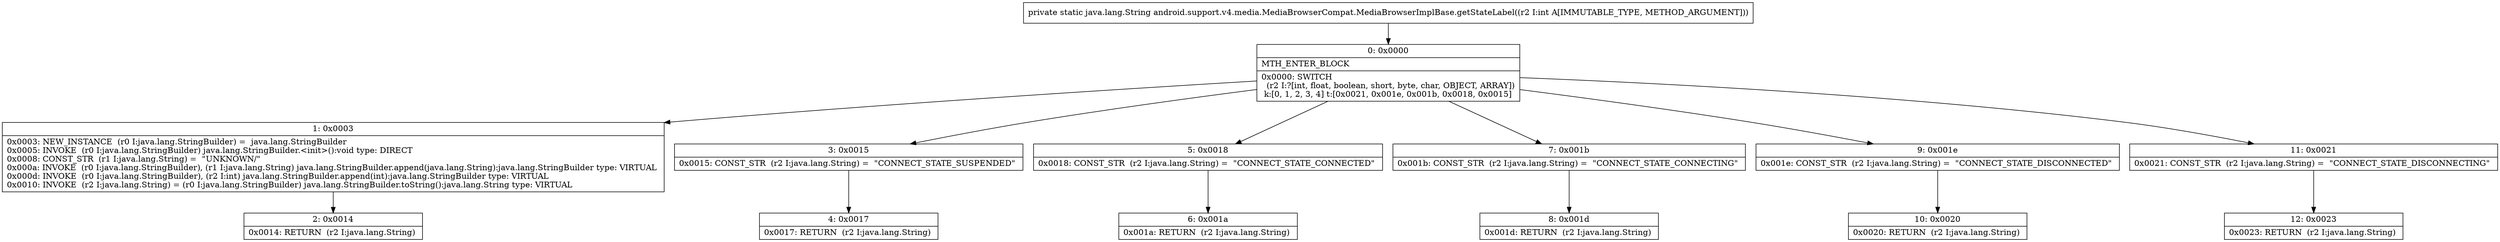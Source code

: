 digraph "CFG forandroid.support.v4.media.MediaBrowserCompat.MediaBrowserImplBase.getStateLabel(I)Ljava\/lang\/String;" {
Node_0 [shape=record,label="{0\:\ 0x0000|MTH_ENTER_BLOCK\l|0x0000: SWITCH  \l  (r2 I:?[int, float, boolean, short, byte, char, OBJECT, ARRAY])\l k:[0, 1, 2, 3, 4] t:[0x0021, 0x001e, 0x001b, 0x0018, 0x0015] \l}"];
Node_1 [shape=record,label="{1\:\ 0x0003|0x0003: NEW_INSTANCE  (r0 I:java.lang.StringBuilder) =  java.lang.StringBuilder \l0x0005: INVOKE  (r0 I:java.lang.StringBuilder) java.lang.StringBuilder.\<init\>():void type: DIRECT \l0x0008: CONST_STR  (r1 I:java.lang.String) =  \"UNKNOWN\/\" \l0x000a: INVOKE  (r0 I:java.lang.StringBuilder), (r1 I:java.lang.String) java.lang.StringBuilder.append(java.lang.String):java.lang.StringBuilder type: VIRTUAL \l0x000d: INVOKE  (r0 I:java.lang.StringBuilder), (r2 I:int) java.lang.StringBuilder.append(int):java.lang.StringBuilder type: VIRTUAL \l0x0010: INVOKE  (r2 I:java.lang.String) = (r0 I:java.lang.StringBuilder) java.lang.StringBuilder.toString():java.lang.String type: VIRTUAL \l}"];
Node_2 [shape=record,label="{2\:\ 0x0014|0x0014: RETURN  (r2 I:java.lang.String) \l}"];
Node_3 [shape=record,label="{3\:\ 0x0015|0x0015: CONST_STR  (r2 I:java.lang.String) =  \"CONNECT_STATE_SUSPENDED\" \l}"];
Node_4 [shape=record,label="{4\:\ 0x0017|0x0017: RETURN  (r2 I:java.lang.String) \l}"];
Node_5 [shape=record,label="{5\:\ 0x0018|0x0018: CONST_STR  (r2 I:java.lang.String) =  \"CONNECT_STATE_CONNECTED\" \l}"];
Node_6 [shape=record,label="{6\:\ 0x001a|0x001a: RETURN  (r2 I:java.lang.String) \l}"];
Node_7 [shape=record,label="{7\:\ 0x001b|0x001b: CONST_STR  (r2 I:java.lang.String) =  \"CONNECT_STATE_CONNECTING\" \l}"];
Node_8 [shape=record,label="{8\:\ 0x001d|0x001d: RETURN  (r2 I:java.lang.String) \l}"];
Node_9 [shape=record,label="{9\:\ 0x001e|0x001e: CONST_STR  (r2 I:java.lang.String) =  \"CONNECT_STATE_DISCONNECTED\" \l}"];
Node_10 [shape=record,label="{10\:\ 0x0020|0x0020: RETURN  (r2 I:java.lang.String) \l}"];
Node_11 [shape=record,label="{11\:\ 0x0021|0x0021: CONST_STR  (r2 I:java.lang.String) =  \"CONNECT_STATE_DISCONNECTING\" \l}"];
Node_12 [shape=record,label="{12\:\ 0x0023|0x0023: RETURN  (r2 I:java.lang.String) \l}"];
MethodNode[shape=record,label="{private static java.lang.String android.support.v4.media.MediaBrowserCompat.MediaBrowserImplBase.getStateLabel((r2 I:int A[IMMUTABLE_TYPE, METHOD_ARGUMENT])) }"];
MethodNode -> Node_0;
Node_0 -> Node_1;
Node_0 -> Node_3;
Node_0 -> Node_5;
Node_0 -> Node_7;
Node_0 -> Node_9;
Node_0 -> Node_11;
Node_1 -> Node_2;
Node_3 -> Node_4;
Node_5 -> Node_6;
Node_7 -> Node_8;
Node_9 -> Node_10;
Node_11 -> Node_12;
}

